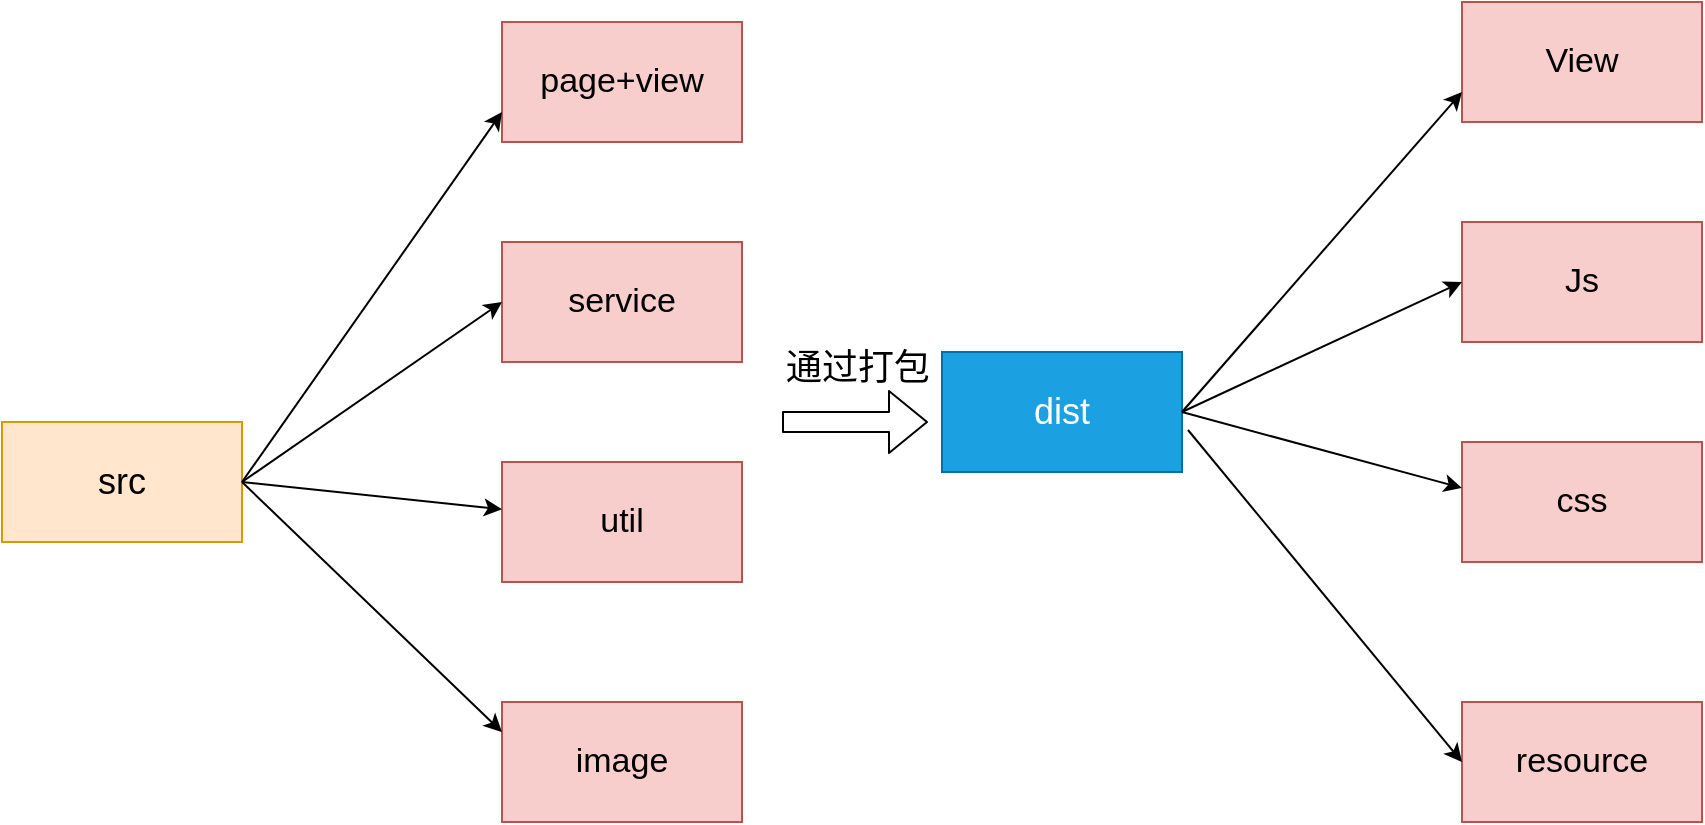 <mxfile version="12.1.9" type="device" pages="1"><diagram id="Pz-GJQW4wAZOugX6z5qg" name="第 1 页"><mxGraphModel dx="2249" dy="884" grid="1" gridSize="10" guides="1" tooltips="1" connect="1" arrows="1" fold="1" page="1" pageScale="1" pageWidth="827" pageHeight="1169" math="0" shadow="0"><root><mxCell id="0"/><mxCell id="1" parent="0"/><mxCell id="pTaWbf8feMk5KdJDjyaE-1" value="src" style="rounded=0;whiteSpace=wrap;html=1;fontSize=18;fillColor=#ffe6cc;strokeColor=#d79b00;" parent="1" vertex="1"><mxGeometry x="-50" y="280" width="120" height="60" as="geometry"/></mxCell><mxCell id="pTaWbf8feMk5KdJDjyaE-2" value="page+view" style="rounded=0;whiteSpace=wrap;html=1;fontSize=17;fillColor=#f8cecc;strokeColor=#b85450;" parent="1" vertex="1"><mxGeometry x="200" y="80" width="120" height="60" as="geometry"/></mxCell><mxCell id="pTaWbf8feMk5KdJDjyaE-3" value="image" style="rounded=0;whiteSpace=wrap;html=1;fontSize=17;fillColor=#f8cecc;strokeColor=#b85450;" parent="1" vertex="1"><mxGeometry x="200" y="420" width="120" height="60" as="geometry"/></mxCell><mxCell id="pTaWbf8feMk5KdJDjyaE-4" value="util" style="rounded=0;whiteSpace=wrap;html=1;fontSize=17;fillColor=#f8cecc;strokeColor=#b85450;" parent="1" vertex="1"><mxGeometry x="200" y="300" width="120" height="60" as="geometry"/></mxCell><mxCell id="pTaWbf8feMk5KdJDjyaE-5" value="service" style="rounded=0;whiteSpace=wrap;html=1;fontSize=17;fillColor=#f8cecc;strokeColor=#b85450;" parent="1" vertex="1"><mxGeometry x="200" y="190" width="120" height="60" as="geometry"/></mxCell><mxCell id="pTaWbf8feMk5KdJDjyaE-6" value="dist" style="rounded=0;whiteSpace=wrap;html=1;fontSize=18;fillColor=#1ba1e2;strokeColor=#006EAF;fontColor=#ffffff;" parent="1" vertex="1"><mxGeometry x="420" y="245" width="120" height="60" as="geometry"/></mxCell><mxCell id="pTaWbf8feMk5KdJDjyaE-7" value="View" style="rounded=0;whiteSpace=wrap;html=1;fontSize=17;fillColor=#f8cecc;strokeColor=#b85450;" parent="1" vertex="1"><mxGeometry x="680" y="70" width="120" height="60" as="geometry"/></mxCell><mxCell id="pTaWbf8feMk5KdJDjyaE-8" value="resource" style="rounded=0;whiteSpace=wrap;html=1;fontSize=17;fillColor=#f8cecc;strokeColor=#b85450;" parent="1" vertex="1"><mxGeometry x="680" y="420" width="120" height="60" as="geometry"/></mxCell><mxCell id="pTaWbf8feMk5KdJDjyaE-9" value="css" style="rounded=0;whiteSpace=wrap;html=1;fontSize=17;fillColor=#f8cecc;strokeColor=#b85450;" parent="1" vertex="1"><mxGeometry x="680" y="290" width="120" height="60" as="geometry"/></mxCell><mxCell id="pTaWbf8feMk5KdJDjyaE-10" value="Js" style="rounded=0;whiteSpace=wrap;html=1;fontSize=17;fillColor=#f8cecc;strokeColor=#b85450;" parent="1" vertex="1"><mxGeometry x="680" y="180" width="120" height="60" as="geometry"/></mxCell><mxCell id="pTaWbf8feMk5KdJDjyaE-11" value="" style="endArrow=classic;html=1;fontSize=18;entryX=0;entryY=0.75;entryDx=0;entryDy=0;exitX=1;exitY=0.5;exitDx=0;exitDy=0;" parent="1" source="pTaWbf8feMk5KdJDjyaE-1" target="pTaWbf8feMk5KdJDjyaE-2" edge="1"><mxGeometry width="50" height="50" relative="1" as="geometry"><mxPoint x="120" y="270" as="sourcePoint"/><mxPoint x="170" y="220" as="targetPoint"/></mxGeometry></mxCell><mxCell id="pTaWbf8feMk5KdJDjyaE-12" value="" style="endArrow=classic;html=1;fontSize=18;entryX=0;entryY=0.5;entryDx=0;entryDy=0;exitX=1;exitY=0.5;exitDx=0;exitDy=0;" parent="1" source="pTaWbf8feMk5KdJDjyaE-1" target="pTaWbf8feMk5KdJDjyaE-5" edge="1"><mxGeometry width="50" height="50" relative="1" as="geometry"><mxPoint x="140" y="280" as="sourcePoint"/><mxPoint x="170" y="280" as="targetPoint"/></mxGeometry></mxCell><mxCell id="pTaWbf8feMk5KdJDjyaE-13" value="" style="endArrow=classic;html=1;fontSize=18;exitX=1;exitY=0.5;exitDx=0;exitDy=0;" parent="1" source="pTaWbf8feMk5KdJDjyaE-1" target="pTaWbf8feMk5KdJDjyaE-4" edge="1"><mxGeometry width="50" height="50" relative="1" as="geometry"><mxPoint x="120" y="350" as="sourcePoint"/><mxPoint x="170" y="300" as="targetPoint"/></mxGeometry></mxCell><mxCell id="pTaWbf8feMk5KdJDjyaE-14" value="" style="endArrow=classic;html=1;fontSize=18;exitX=1;exitY=0.5;exitDx=0;exitDy=0;entryX=0;entryY=0.25;entryDx=0;entryDy=0;" parent="1" source="pTaWbf8feMk5KdJDjyaE-1" target="pTaWbf8feMk5KdJDjyaE-3" edge="1"><mxGeometry width="50" height="50" relative="1" as="geometry"><mxPoint x="110" y="410" as="sourcePoint"/><mxPoint x="160" y="360" as="targetPoint"/></mxGeometry></mxCell><mxCell id="pTaWbf8feMk5KdJDjyaE-15" value="" style="shape=flexArrow;endArrow=classic;html=1;fontSize=18;" parent="1" edge="1"><mxGeometry width="50" height="50" relative="1" as="geometry"><mxPoint x="340" y="280" as="sourcePoint"/><mxPoint x="413" y="280" as="targetPoint"/></mxGeometry></mxCell><mxCell id="pTaWbf8feMk5KdJDjyaE-16" value="通过打包" style="text;html=1;resizable=0;points=[];autosize=1;align=left;verticalAlign=top;spacingTop=-4;fontSize=18;" parent="1" vertex="1"><mxGeometry x="340" y="240" width="90" height="20" as="geometry"/></mxCell><mxCell id="pTaWbf8feMk5KdJDjyaE-21" value="" style="endArrow=classic;html=1;fontSize=18;entryX=0;entryY=0.75;entryDx=0;entryDy=0;exitX=1;exitY=0.5;exitDx=0;exitDy=0;" parent="1" source="pTaWbf8feMk5KdJDjyaE-6" target="pTaWbf8feMk5KdJDjyaE-7" edge="1"><mxGeometry width="50" height="50" relative="1" as="geometry"><mxPoint x="560" y="275" as="sourcePoint"/><mxPoint x="600" y="250" as="targetPoint"/></mxGeometry></mxCell><mxCell id="pTaWbf8feMk5KdJDjyaE-22" value="" style="endArrow=classic;html=1;fontSize=18;entryX=0;entryY=0.5;entryDx=0;entryDy=0;exitX=1;exitY=0.5;exitDx=0;exitDy=0;" parent="1" source="pTaWbf8feMk5KdJDjyaE-6" target="pTaWbf8feMk5KdJDjyaE-10" edge="1"><mxGeometry width="50" height="50" relative="1" as="geometry"><mxPoint x="550" y="320" as="sourcePoint"/><mxPoint x="600" y="270" as="targetPoint"/></mxGeometry></mxCell><mxCell id="pTaWbf8feMk5KdJDjyaE-23" value="" style="endArrow=classic;html=1;fontSize=18;entryX=0;entryY=0.383;entryDx=0;entryDy=0;entryPerimeter=0;exitX=1;exitY=0.5;exitDx=0;exitDy=0;" parent="1" source="pTaWbf8feMk5KdJDjyaE-6" target="pTaWbf8feMk5KdJDjyaE-9" edge="1"><mxGeometry width="50" height="50" relative="1" as="geometry"><mxPoint x="550" y="340" as="sourcePoint"/><mxPoint x="600" y="290" as="targetPoint"/></mxGeometry></mxCell><mxCell id="pTaWbf8feMk5KdJDjyaE-24" value="" style="endArrow=classic;html=1;fontSize=18;entryX=0;entryY=0.5;entryDx=0;entryDy=0;exitX=1.025;exitY=0.65;exitDx=0;exitDy=0;exitPerimeter=0;" parent="1" source="pTaWbf8feMk5KdJDjyaE-6" target="pTaWbf8feMk5KdJDjyaE-8" edge="1"><mxGeometry width="50" height="50" relative="1" as="geometry"><mxPoint x="550" y="370" as="sourcePoint"/><mxPoint x="600" y="320" as="targetPoint"/></mxGeometry></mxCell></root></mxGraphModel></diagram></mxfile>